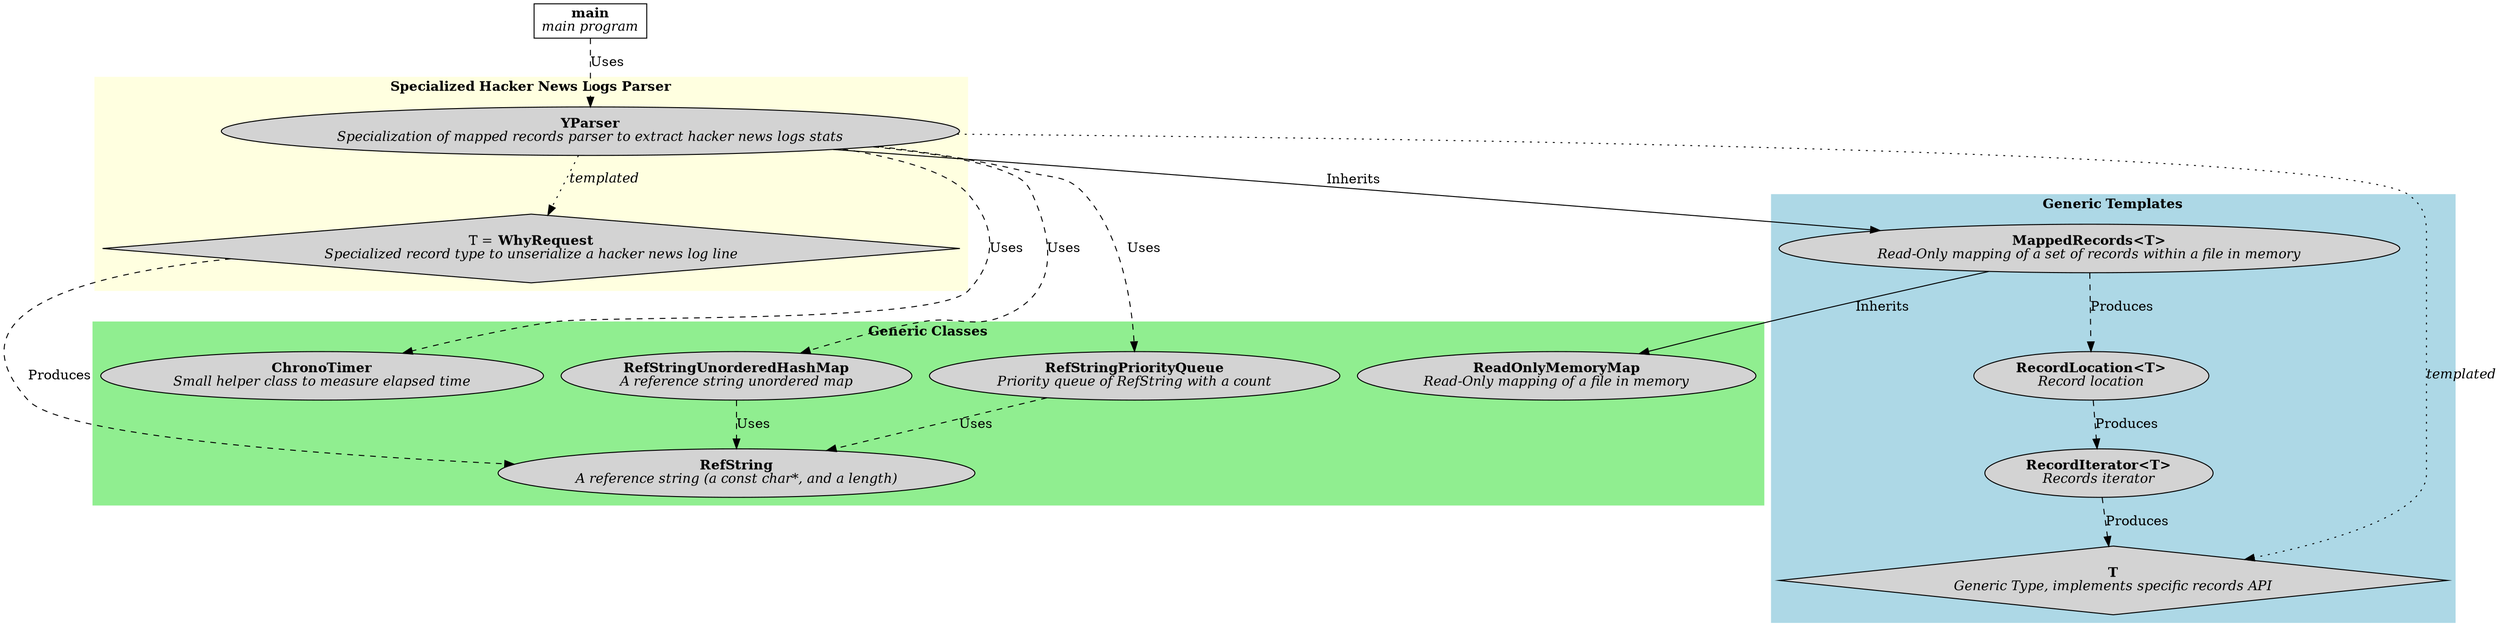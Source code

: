// Classes diagram
digraph {
	subgraph cluster_generic_classe {
		label=<<b>Generic Classes</b><br />>
		style=filled;
		color=lightgreen;

		ChronoTimer[shape="oval",label=<<b>ChronoTimer</b><br /><i>Small helper class to measure elapsed time</i>>,style=filled];
		RefString[shape="oval",label=<<b>RefString</b><br /><i>A reference string (a const char*, and a length)</i>>,style=filled];
		ReadOnlyMemoryMap[shape="oval",label=<<b>ReadOnlyMemoryMap</b><br /><i>Read-Only mapping of a file in memory</i>>,style=filled];
		RefStringUnorderedHashMap[shape="oval",label=<<b>RefStringUnorderedHashMap</b><br /><i>A reference string unordered map</i>>,style=filled];
		RefStringPriorityQueue[shape="oval",label=<<b>RefStringPriorityQueue</b><br /><i>Priority queue of RefString with a count</i>>,style=filled];

		RefStringUnorderedHashMap -> RefString[label="Uses", style="dashed"];
		RefStringPriorityQueue -> RefString[label="Uses", style="dashed"];
	}

	subgraph cluster_generic_templates {
		label=<<b>Generic Templates</b><br />>
		style=filled;
		color=lightblue;

		MappedRecords[shape="oval",label=<<b>MappedRecords&lt;T&gt;</b><br /><i>Read-Only mapping of a set of records within a file in memory</i>>,style=filled];
		MappedRecords -> ReadOnlyMemoryMap[label=Inherits];
		MappedRecords -> RecordLocation[label="Produces",style="dashed"];
		
		RecordLocation[shape="oval",label=<<b>RecordLocation&lt;T&gt;</b><br /><i>Record location</i>>,style=filled];
		RecordLocation -> RecordIterator[label="Produces",style="dashed"];

		RecordIterator[shape="oval",label=<<b>RecordIterator&lt;T&gt;</b><br /><i>Records iterator</i>>,style=filled];
		RecordIterator -> T[label="Produces",style="dashed"];

		T[shape="diamond",label=<<b>T</b><br /><i>Generic Type, implements specific records API</i>>,style=filled];
	}

	subgraph cluster_hacker_news_classes {
		label=<<b>Specialized Hacker News Logs Parser</b><br />>
		style=filled;
		color=lightyellow;

		WhyRequest[shape="diamond",label=<T = <b>WhyRequest</b><br /><i>Specialized record type to unserialize a hacker news log line</i>>,style=filled];
		WhyRequest -> RefString[label="Produces",style="dashed"];

		YParser[shape="oval",label=<<b>YParser</b><br /><i>Specialization of mapped records parser to extract hacker news logs stats</i>>,style=filled];
		YParser -> MappedRecords[label=Inherits];
		YParser -> T[label=<<i>templated</i>>, style=dotted];
		YParser -> WhyRequest[label=<<i>templated</i>>, style=dotted];
		YParser -> RefStringUnorderedHashMap[label="Uses", style="dashed"];
		YParser -> RefStringPriorityQueue[label="Uses", style="dashed"];
		YParser -> ChronoTimer[label="Uses", style="dashed"];
	}

	main[shape="box", label=<<b>main</b><br /><i>main program</i>>];
	main -> YParser[label="Uses", style="dashed"];
}
